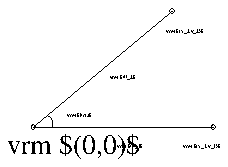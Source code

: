 .PS
.baseline 12
"\fivrm $(0,0)$" at 0.019,9.644 ljust
.ps 2
ellipse at 0.150,9.750 wid 0.022 ht 0.022 
ellipse at 1.050,9.750 wid 0.022 ht 0.022 
ellipse at 0.844,10.331 wid 0.022 ht 0.022 
line from  1.050,9.750 to 0.150,9.750 to 0.844,10.331
"\fivrm $\theta$" at 0.319,9.805 ljust
"\fivrm $(x_1,y_1)$" at 0.900,9.651 ljust
"\fivrm $(x_2,y_2)$" at 0.814,10.225 ljust
"\fivrm $\ell_2$" at 0.532,9.996 ljust
"\fivrm $\ell_1$" at 0.570,9.651 ljust
arc at 0.206,9.769 from 0.244,9.750 to 0.225,9.806
.PE
